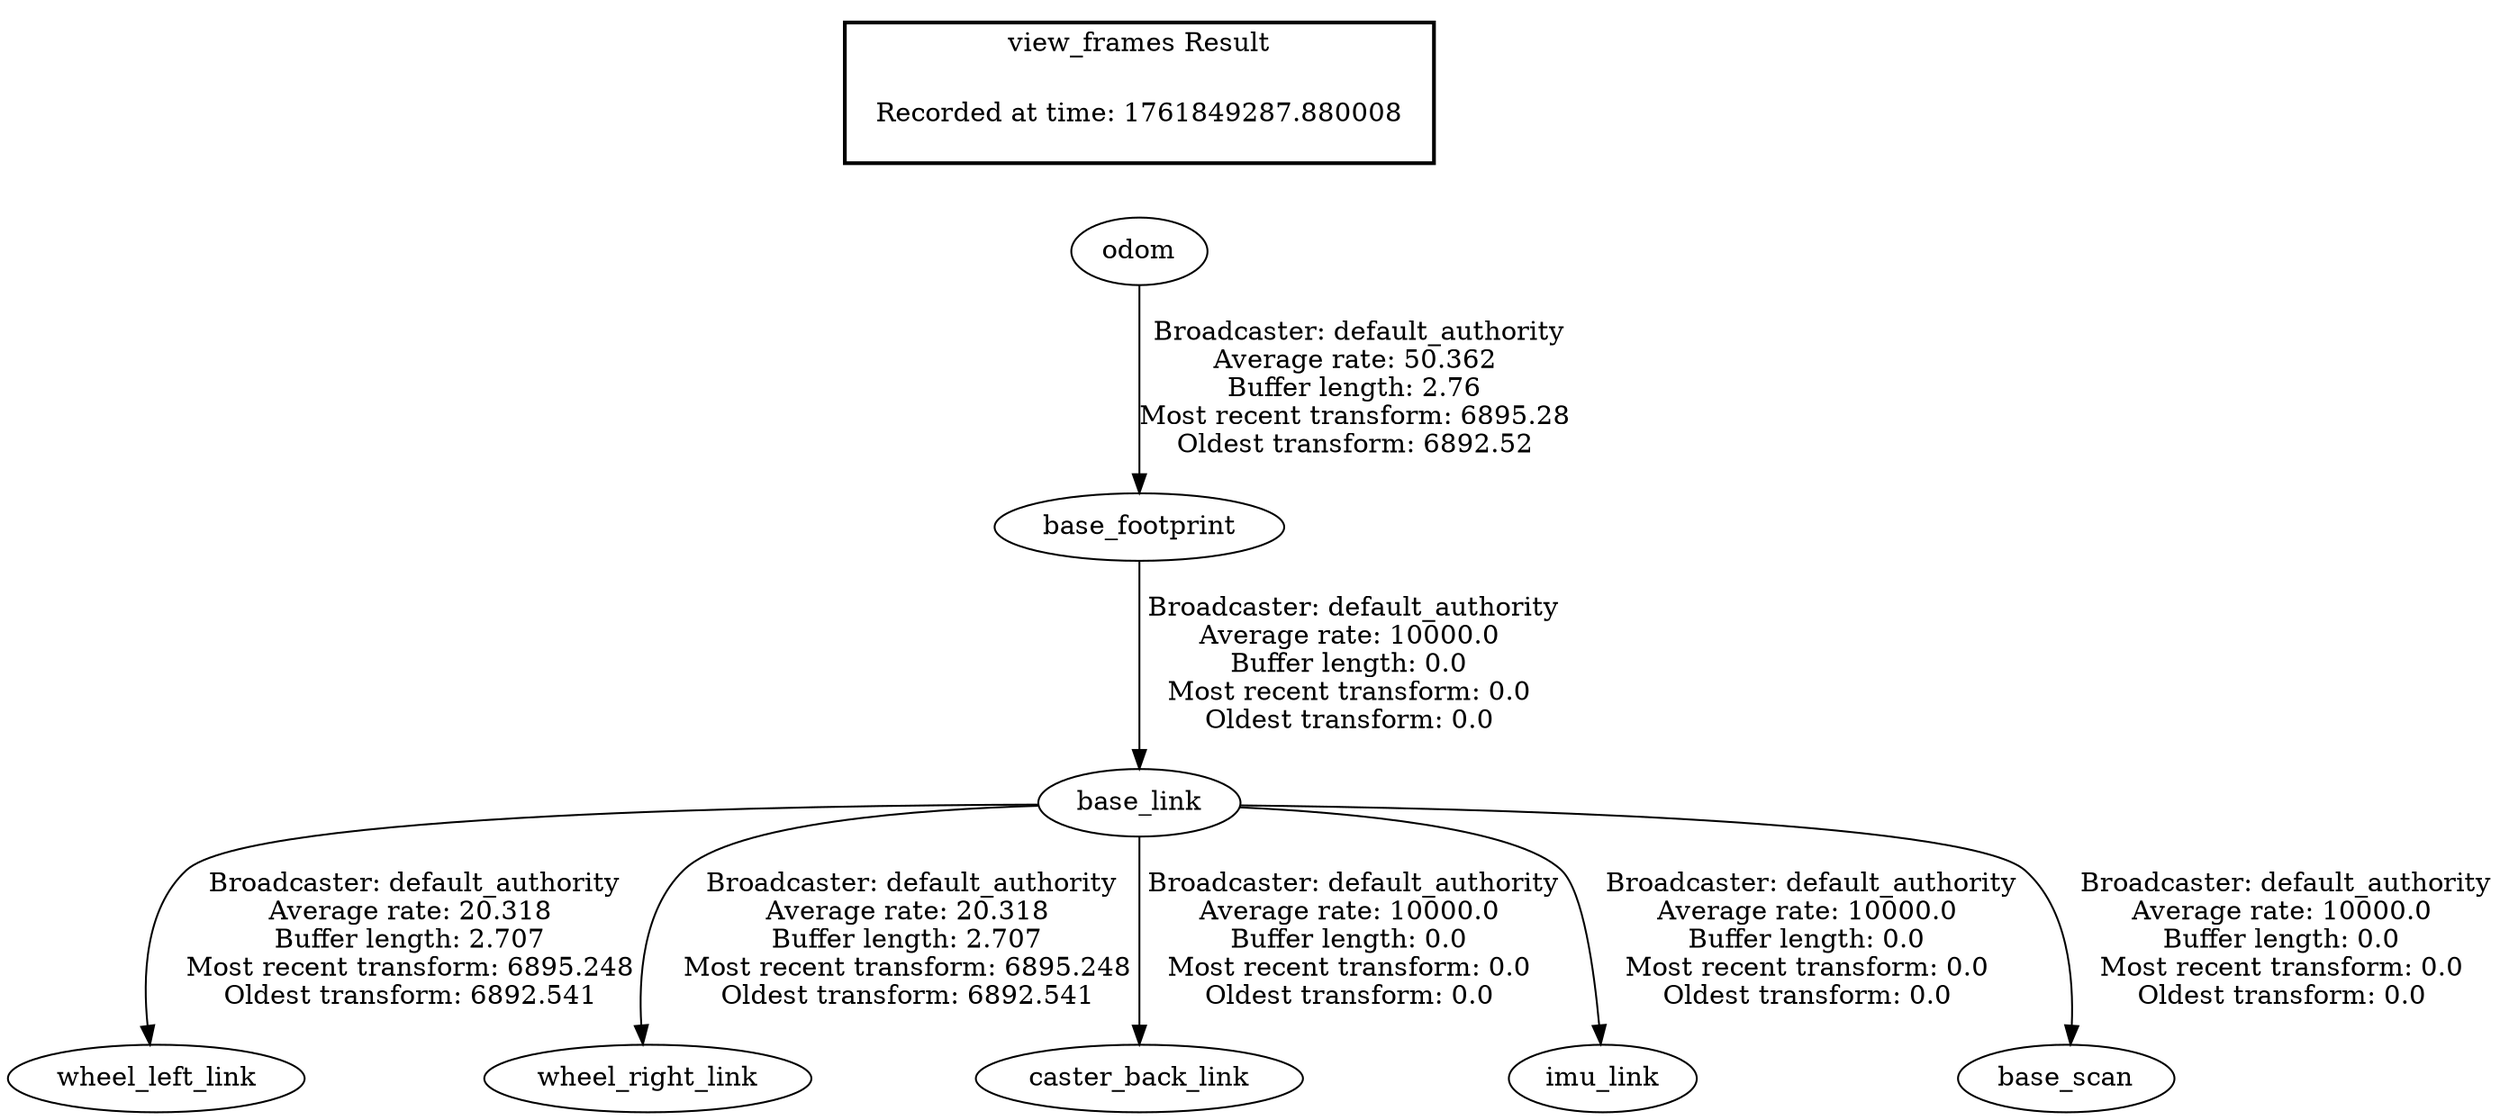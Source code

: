 digraph G {
"odom" -> "base_footprint"[label=" Broadcaster: default_authority\nAverage rate: 50.362\nBuffer length: 2.76\nMost recent transform: 6895.28\nOldest transform: 6892.52\n"];
"base_link" -> "wheel_left_link"[label=" Broadcaster: default_authority\nAverage rate: 20.318\nBuffer length: 2.707\nMost recent transform: 6895.248\nOldest transform: 6892.541\n"];
"base_footprint" -> "base_link"[label=" Broadcaster: default_authority\nAverage rate: 10000.0\nBuffer length: 0.0\nMost recent transform: 0.0\nOldest transform: 0.0\n"];
"base_link" -> "wheel_right_link"[label=" Broadcaster: default_authority\nAverage rate: 20.318\nBuffer length: 2.707\nMost recent transform: 6895.248\nOldest transform: 6892.541\n"];
"base_link" -> "caster_back_link"[label=" Broadcaster: default_authority\nAverage rate: 10000.0\nBuffer length: 0.0\nMost recent transform: 0.0\nOldest transform: 0.0\n"];
"base_link" -> "imu_link"[label=" Broadcaster: default_authority\nAverage rate: 10000.0\nBuffer length: 0.0\nMost recent transform: 0.0\nOldest transform: 0.0\n"];
"base_link" -> "base_scan"[label=" Broadcaster: default_authority\nAverage rate: 10000.0\nBuffer length: 0.0\nMost recent transform: 0.0\nOldest transform: 0.0\n"];
edge [style=invis];
 subgraph cluster_legend { style=bold; color=black; label ="view_frames Result";
"Recorded at time: 1761849287.880008"[ shape=plaintext ] ;
}->"odom";
}